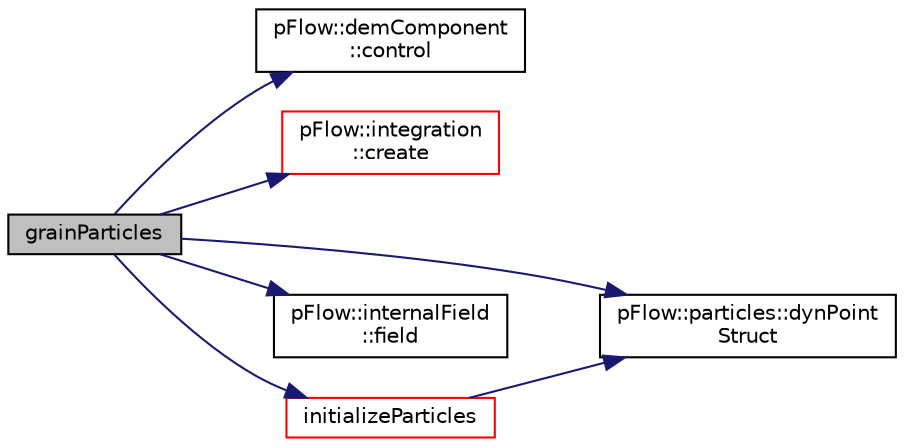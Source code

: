 digraph "grainParticles"
{
 // LATEX_PDF_SIZE
  edge [fontname="Helvetica",fontsize="10",labelfontname="Helvetica",labelfontsize="10"];
  node [fontname="Helvetica",fontsize="10",shape=record];
  rankdir="LR";
  Node1 [label="grainParticles",height=0.2,width=0.4,color="black", fillcolor="grey75", style="filled", fontcolor="black",tooltip="construct from systemControl and property"];
  Node1 -> Node2 [color="midnightblue",fontsize="10",style="solid",fontname="Helvetica"];
  Node2 [label="pFlow::demComponent\l::control",height=0.2,width=0.4,color="black", fillcolor="white", style="filled",URL="$classpFlow_1_1demComponent.html#a647786897b3da03fcd415b2ebcf541c0",tooltip="Const ref to systemControl."];
  Node1 -> Node3 [color="midnightblue",fontsize="10",style="solid",fontname="Helvetica"];
  Node3 [label="pFlow::integration\l::create",height=0.2,width=0.4,color="red", fillcolor="white", style="filled",URL="$classpFlow_1_1integration.html#a293e861f8b422eca2e189e4e28d73fc9",tooltip="Create the polymorphic object based on inputs."];
  Node1 -> Node6 [color="midnightblue",fontsize="10",style="solid",fontname="Helvetica"];
  Node6 [label="pFlow::particles::dynPoint\lStruct",height=0.2,width=0.4,color="black", fillcolor="white", style="filled",URL="$classpFlow_1_1particles.html#a1898e0b780e6dcca30fb4549130bcb82",tooltip=" "];
  Node1 -> Node7 [color="midnightblue",fontsize="10",style="solid",fontname="Helvetica"];
  Node7 [label="pFlow::internalField\l::field",height=0.2,width=0.4,color="black", fillcolor="white", style="filled",URL="$classpFlow_1_1internalField.html#a0b7cdb82732a46cf6c7aa342cf9c6c33",tooltip=" "];
  Node1 -> Node8 [color="midnightblue",fontsize="10",style="solid",fontname="Helvetica"];
  Node8 [label="initializeParticles",height=0.2,width=0.4,color="red", fillcolor="white", style="filled",URL="$classpFlow_1_1grainParticles.html#a84343969d723c548f0f20fcd9294d351",tooltip="Insert new particles in position with specified shapes."];
  Node8 -> Node6 [color="midnightblue",fontsize="10",style="solid",fontname="Helvetica"];
}
